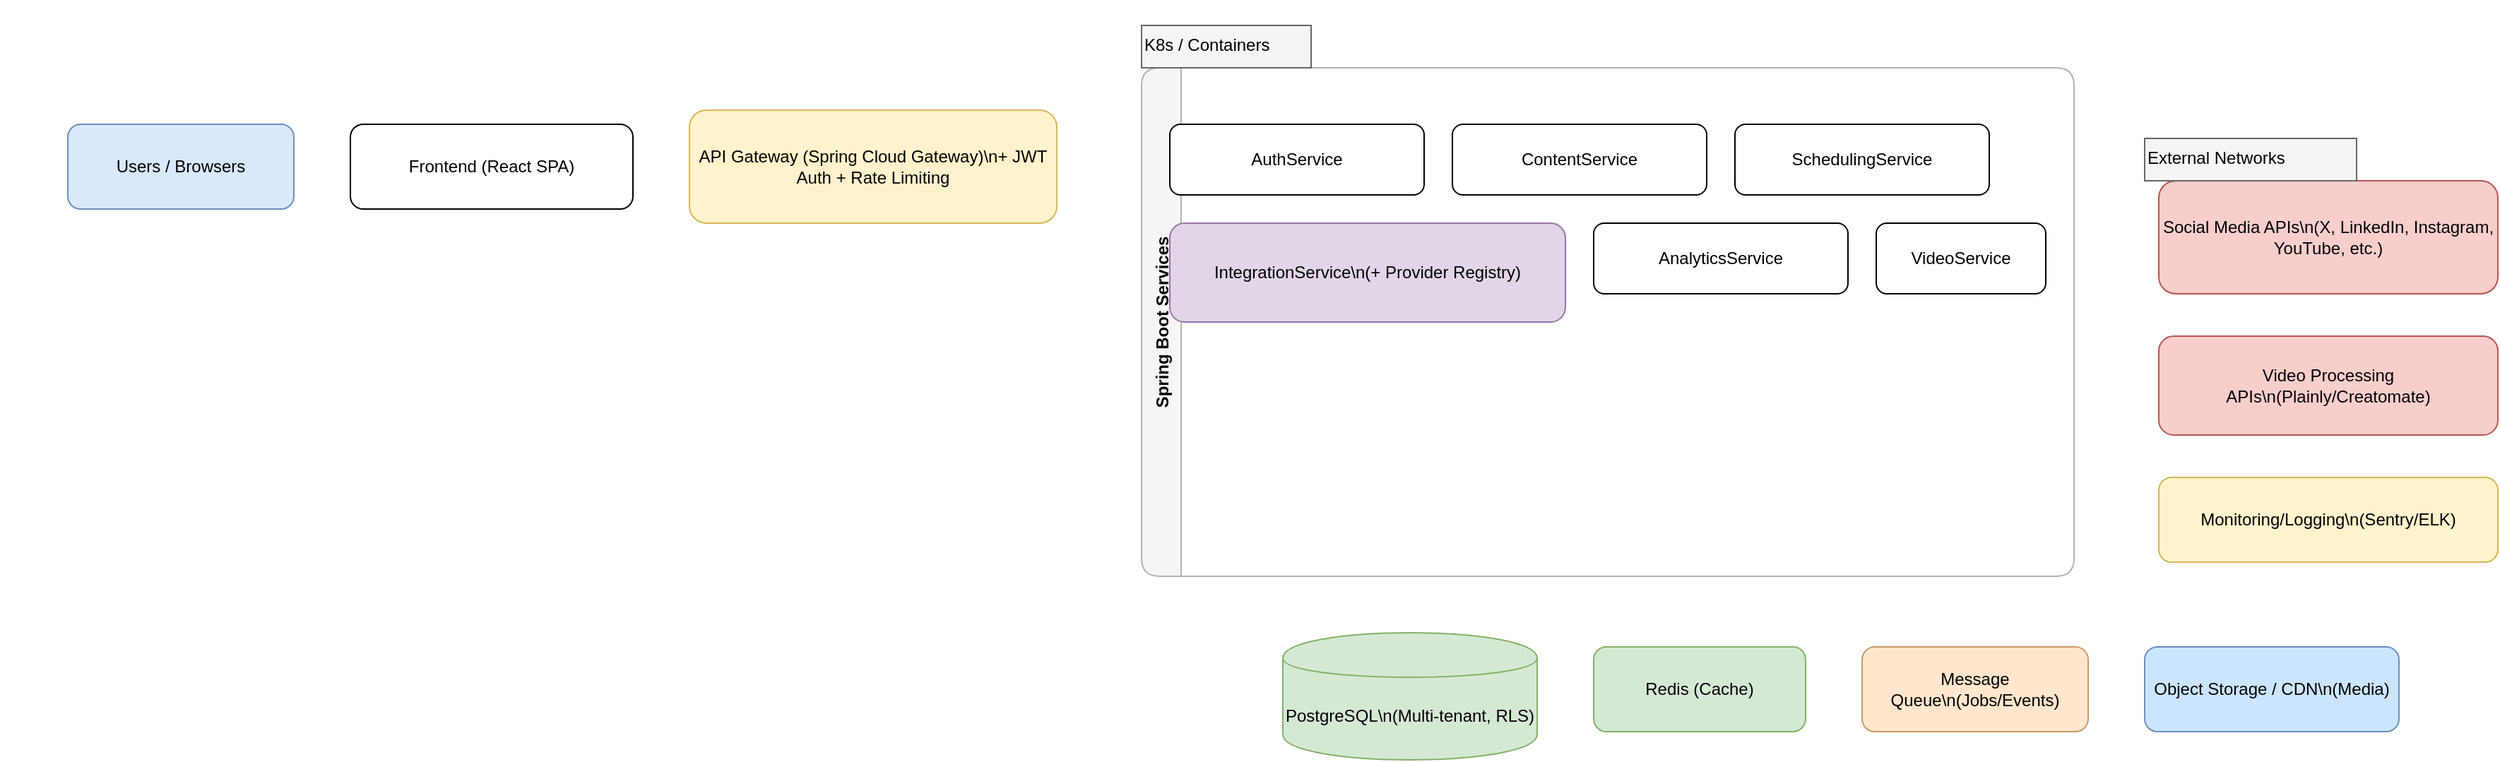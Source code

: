 <mxfile version="20.8.16">
  <diagram name="HLD">
    <mxGraphModel dx="1480" dy="900" grid="1" gridSize="10" guides="1" tooltips="1" connect="1" arrows="1" fold="1" page="1" pageScale="1" pageWidth="2000" pageHeight="1400" math="0" shadow="0">
      <root>
        <mxCell id="0"/>
        <mxCell id="1" parent="0"/>

        <!-- Users / Frontend / Gateway -->
        <mxCell id="u1" value="Users / Browsers" style="rounded=1;whiteSpace=wrap;html=1;fillColor=#dae8fc;strokeColor=#6c8ebf;" vertex="1" parent="1">
          <mxGeometry x="40" y="80" width="160" height="60" as="geometry"/>
        </mxCell>
        <mxCell id="f1" value="Frontend (React SPA)" style="rounded=1;whiteSpace=wrap;html=1;fillColor=#ffffff;strokeColor=#000000;" vertex="1" parent="1">
          <mxGeometry x="240" y="80" width="200" height="60" as="geometry"/>
        </mxCell>
        <mxCell id="g1" value="API Gateway (Spring Cloud Gateway)\n+ JWT Auth + Rate Limiting" style="rounded=1;whiteSpace=wrap;html=1;fillColor=#fff2cc;strokeColor=#d6b656;" vertex="1" parent="1">
          <mxGeometry x="480" y="70" width="260" height="80" as="geometry"/>
        </mxCell>

        <!-- Services -->
        <mxCell id="svcBox" value="Spring Boot Services" style="swimlane;childLayout=stackLayout;rounded=1;horizontal=0;startSize=28;fillColor=#f5f5f5;strokeColor=#b3b3b3;" vertex="1" parent="1">
          <mxGeometry x="800" y="40" width="660" height="360" as="geometry"/>
        </mxCell>
        <mxCell id="s1" value="AuthService" style="rounded=1;whiteSpace=wrap;html=1;fillColor=#ffffff;strokeColor=#000000;" vertex="1" parent="svcBox">
          <mxGeometry x="20" y="40" width="180" height="50" as="geometry"/>
        </mxCell>
        <mxCell id="s2" value="ContentService" style="rounded=1;whiteSpace=wrap;html=1;" vertex="1" parent="svcBox">
          <mxGeometry x="220" y="40" width="180" height="50" as="geometry"/>
        </mxCell>
        <mxCell id="s3" value="SchedulingService" style="rounded=1;whiteSpace=wrap;html=1;" vertex="1" parent="svcBox">
          <mxGeometry x="420" y="40" width="180" height="50" as="geometry"/>
        </mxCell>
        <mxCell id="s4" value="IntegrationService\n(+ Provider Registry)" style="rounded=1;whiteSpace=wrap;html=1;fillColor=#e1d5e7;strokeColor=#9673a6;" vertex="1" parent="svcBox">
          <mxGeometry x="20" y="110" width="280" height="70" as="geometry"/>
        </mxCell>
        <mxCell id="s5" value="AnalyticsService" style="rounded=1;whiteSpace=wrap;html=1;" vertex="1" parent="svcBox">
          <mxGeometry x="320" y="110" width="180" height="50" as="geometry"/>
        </mxCell>
        <mxCell id="s6" value="VideoService" style="rounded=1;whiteSpace=wrap;html=1;" vertex="1" parent="svcBox">
          <mxGeometry x="520" y="110" width="120" height="50" as="geometry"/>
        </mxCell>

        <!-- Infra / Data -->
        <mxCell id="db1" value="PostgreSQL\n(Multi-tenant, RLS)" style="shape=cylinder;whiteSpace=wrap;html=1;boundedLbl=1;fillColor=#d5e8d4;strokeColor=#82b366;" vertex="1" parent="1">
          <mxGeometry x="900" y="440" width="180" height="90" as="geometry"/>
        </mxCell>
        <mxCell id="cache1" value="Redis (Cache)" style="rounded=1;whiteSpace=wrap;html=1;fillColor=#d5e8d4;strokeColor=#82b366;" vertex="1" parent="1">
          <mxGeometry x="1120" y="450" width="150" height="60" as="geometry"/>
        </mxCell>
        <mxCell id="mq1" value="Message Queue\n(Jobs/Events)" style="rounded=1;whiteSpace=wrap;html=1;fillColor=#ffe6cc;strokeColor=#cc9966;" vertex="1" parent="1">
          <mxGeometry x="1310" y="450" width="160" height="60" as="geometry"/>
        </mxCell>
        <mxCell id="store1" value="Object Storage / CDN\n(Media)" style="rounded=1;whiteSpace=wrap;html=1;fillColor=#cce5ff;strokeColor=#6c8ebf;" vertex="1" parent="1">
          <mxGeometry x="1510" y="450" width="180" height="60" as="geometry"/>
        </mxCell>

        <!-- External APIs -->
        <mxCell id="extSocial" value="Social Media APIs\n(X, LinkedIn, Instagram, YouTube, etc.)" style="rounded=1;whiteSpace=wrap;html=1;fillColor=#f8cecc;strokeColor=#b85450;" vertex="1" parent="1">
          <mxGeometry x="1520" y="120" width="240" height="80" as="geometry"/>
        </mxCell>
        <mxCell id="extVideo" value="Video Processing APIs\n(Plainly/Creatomate)" style="rounded=1;whiteSpace=wrap;html=1;fillColor=#f8cecc;strokeColor=#b85450;" vertex="1" parent="1">
          <mxGeometry x="1520" y="230" width="240" height="70" as="geometry"/>
        </mxCell>
        <mxCell id="mon1" value="Monitoring/Logging\n(Sentry/ELK)" style="rounded=1;whiteSpace=wrap;html=1;fillColor=#fff2cc;strokeColor=#d6b656;" vertex="1" parent="1">
          <mxGeometry x="1520" y="330" width="240" height="60" as="geometry"/>
        </mxCell>

        <!-- Edges: user to frontend to gateway -->
        <mxCell id="e1" edge="1" parent="1" source="u1" target="f1" style="endArrow=block;strokeWidth=2;"/>
        <mxCell id="e2" edge="1" parent="1" source="f1" target="g1" style="endArrow=block;strokeWidth=2;"/>

        <!-- Edges: gateway to services -->
        <mxCell id="e3" edge="1" parent="1" source="g1" target="s1" style="endArrow=block;dashed=1;"/>
        <mxCell id="e4" edge="1" parent="1" source="g1" target="s2" style="endArrow=block;dashed=1;"/>
        <mxCell id="e5" edge="1" parent="1" source="g1" target="s3" style="endArrow=block;dashed=1;"/>
        <mxCell id="e6" edge="1" parent="1" source="g1" target="s4" style="endArrow=block;dashed=1;"/>
        <mxCell id="e7" edge="1" parent="1" source="g1" target="s5" style="endArrow=block;dashed=1;"/>
        <mxCell id="e8" edge="1" parent="1" source="g1" target="s6" style="endArrow=block;dashed=1;"/>

        <!-- Edges: services to data stores -->
        <mxCell id="e9" edge="1" parent="1" source="s1" target="db1" style="endArrow=block;"/>
        <mxCell id="e10" edge="1" parent="1" source="s2" target="db1" style="endArrow=block;"/>
        <mxCell id="e11" edge="1" parent="1" source="s3" target="db1" style="endArrow=block;"/>
        <mxCell id="e12" edge="1" parent="1" source="s4" target="db1" style="endArrow=block;"/>
        <mxCell id="e13" edge="1" parent="1" source="s5" target="db1" style="endArrow=block;"/>
        <mxCell id="e14" edge="1" parent="1" source="s2" target="cache1" style="endArrow=block;dashed=1;"/>
        <mxCell id="e15" edge="1" parent="1" source="s5" target="cache1" style="endArrow=block;dashed=1;"/>
        <mxCell id="e16" edge="1" parent="1" source="s2" target="store1" style="endArrow=block;"/>

        <!-- Edges: scheduling/queue -->
        <mxCell id="e17" edge="1" parent="1" source="s3" target="mq1" style="endArrow=block;"/>
        <mxCell id="e18" edge="1" parent="1" source="mq1" target="s4" style="endArrow=block;dashed=1;"/>
        <mxCell id="e19" edge="1" parent="1" source="mq1" target="s5" style="endArrow=block;dashed=1;"/>

        <!-- Edges: external integrations -->
        <mxCell id="e20" edge="1" parent="1" source="s4" target="extSocial" style="endArrow=block;"/>
        <mxCell id="e21" edge="1" parent="1" source="s6" target="extVideo" style="endArrow=block;"/>

        <!-- Edges: monitoring -->
        <mxCell id="e22" edge="1" parent="1" source="s1" target="mon1" style="endArrow=block;dashed=1;"/>
        <mxCell id="e23" edge="1" parent="1" source="s2" target="mon1" style="endArrow=block;dashed=1;"/>
        <mxCell id="e24" edge="1" parent="1" source="s3" target="mon1" style="endArrow=block;dashed=1;"/>
        <mxCell id="e25" edge="1" parent="1" source="s4" target="mon1" style="endArrow=block;dashed=1;"/>
        <mxCell id="e26" edge="1" parent="1" source="s5" target="mon1" style="endArrow=block;dashed=1;"/>
        <mxCell id="e27" edge="1" parent="1" source="s6" target="mon1" style="endArrow=block;dashed=1;"/>

        <!-- Deployment boundaries (annotations) -->
        <mxCell id="bound1" value="K8s / Containers" style="shape=annotation;align=left;verticalAlign=top;whiteSpace=wrap;html=1;fillColor=#f5f5f5;strokeColor=#666666;" vertex="1" parent="1">
          <mxGeometry x="800" y="10" width="120" height="30" as="geometry"/>
        </mxCell>
        <mxCell id="bound2" value="External Networks" style="shape=annotation;align=left;verticalAlign=top;whiteSpace=wrap;html=1;fillColor=#f5f5f5;strokeColor=#666666;" vertex="1" parent="1">
          <mxGeometry x="1510" y="90" width="150" height="30" as="geometry"/>
        </mxCell>

      </root>
    </mxGraphModel>
  </diagram>
</mxfile>

